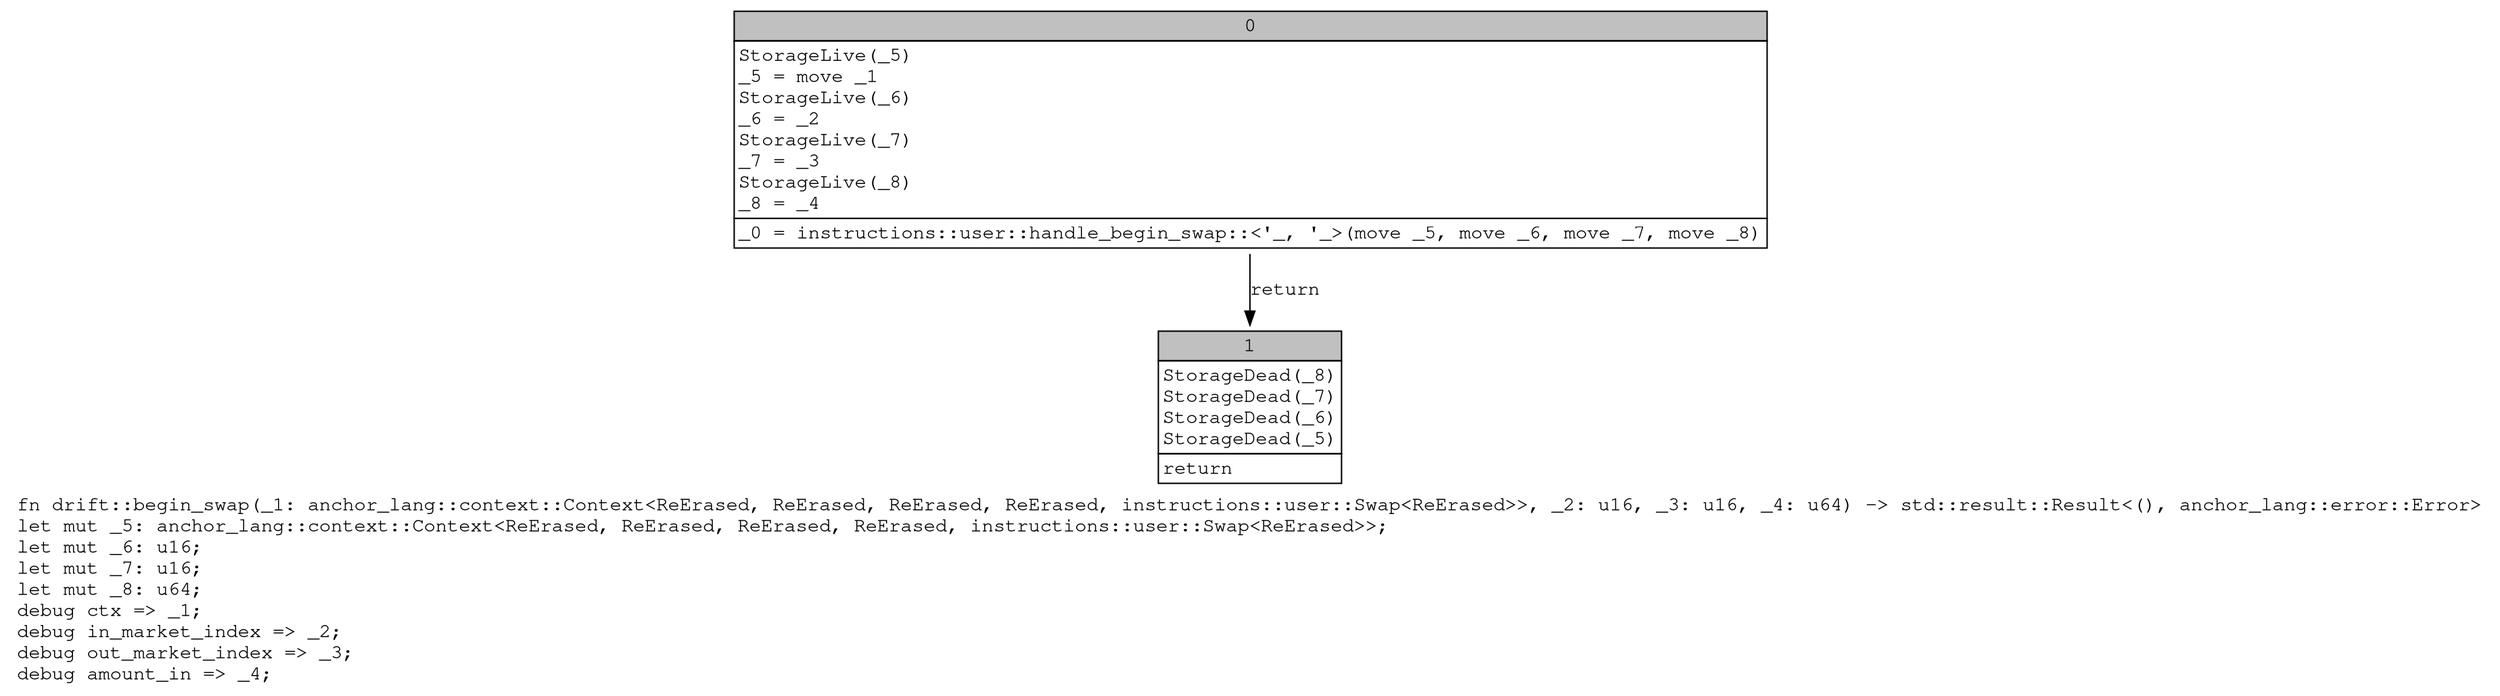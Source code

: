 digraph Mir_0_19858 {
    graph [fontname="Courier, monospace"];
    node [fontname="Courier, monospace"];
    edge [fontname="Courier, monospace"];
    label=<fn drift::begin_swap(_1: anchor_lang::context::Context&lt;ReErased, ReErased, ReErased, ReErased, instructions::user::Swap&lt;ReErased&gt;&gt;, _2: u16, _3: u16, _4: u64) -&gt; std::result::Result&lt;(), anchor_lang::error::Error&gt;<br align="left"/>let mut _5: anchor_lang::context::Context&lt;ReErased, ReErased, ReErased, ReErased, instructions::user::Swap&lt;ReErased&gt;&gt;;<br align="left"/>let mut _6: u16;<br align="left"/>let mut _7: u16;<br align="left"/>let mut _8: u64;<br align="left"/>debug ctx =&gt; _1;<br align="left"/>debug in_market_index =&gt; _2;<br align="left"/>debug out_market_index =&gt; _3;<br align="left"/>debug amount_in =&gt; _4;<br align="left"/>>;
    bb0__0_19858 [shape="none", label=<<table border="0" cellborder="1" cellspacing="0"><tr><td bgcolor="gray" align="center" colspan="1">0</td></tr><tr><td align="left" balign="left">StorageLive(_5)<br/>_5 = move _1<br/>StorageLive(_6)<br/>_6 = _2<br/>StorageLive(_7)<br/>_7 = _3<br/>StorageLive(_8)<br/>_8 = _4<br/></td></tr><tr><td align="left">_0 = instructions::user::handle_begin_swap::&lt;'_, '_&gt;(move _5, move _6, move _7, move _8)</td></tr></table>>];
    bb1__0_19858 [shape="none", label=<<table border="0" cellborder="1" cellspacing="0"><tr><td bgcolor="gray" align="center" colspan="1">1</td></tr><tr><td align="left" balign="left">StorageDead(_8)<br/>StorageDead(_7)<br/>StorageDead(_6)<br/>StorageDead(_5)<br/></td></tr><tr><td align="left">return</td></tr></table>>];
    bb0__0_19858 -> bb1__0_19858 [label="return"];
}
